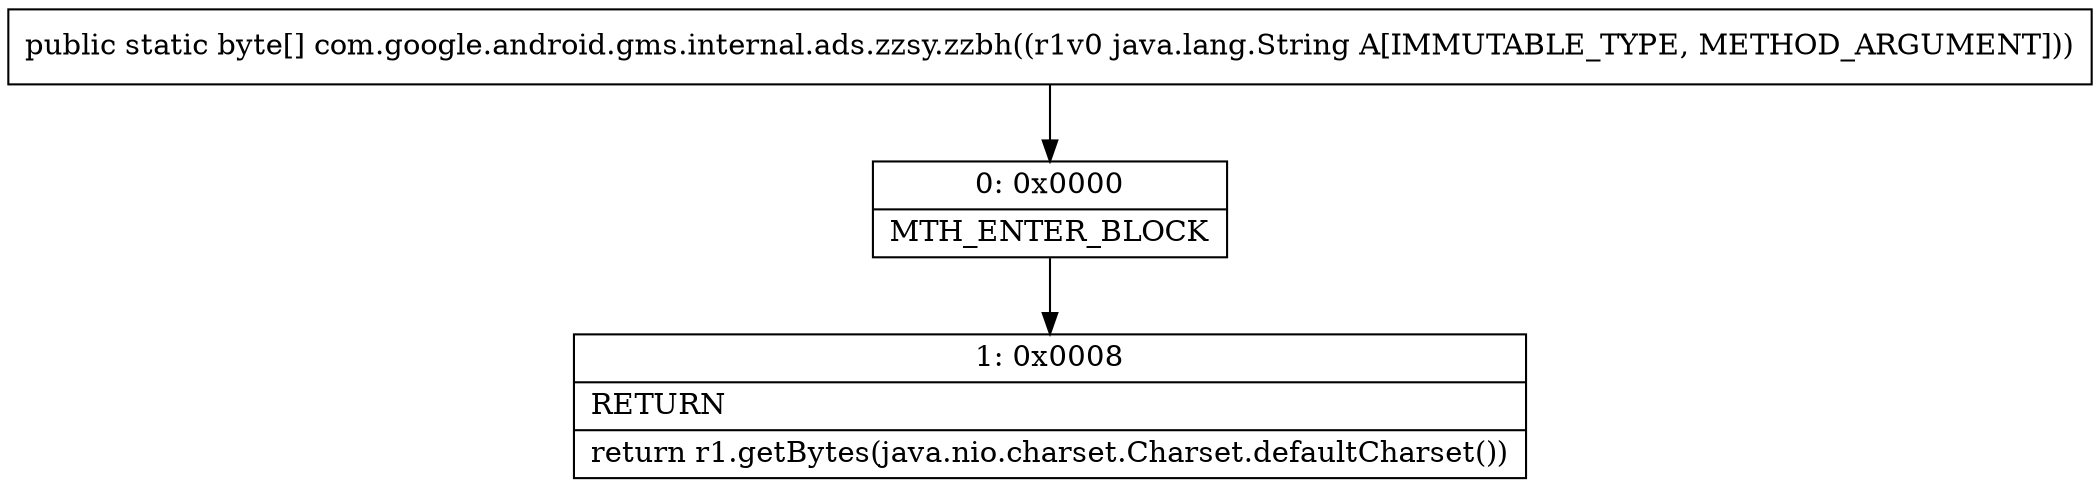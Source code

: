 digraph "CFG forcom.google.android.gms.internal.ads.zzsy.zzbh(Ljava\/lang\/String;)[B" {
Node_0 [shape=record,label="{0\:\ 0x0000|MTH_ENTER_BLOCK\l}"];
Node_1 [shape=record,label="{1\:\ 0x0008|RETURN\l|return r1.getBytes(java.nio.charset.Charset.defaultCharset())\l}"];
MethodNode[shape=record,label="{public static byte[] com.google.android.gms.internal.ads.zzsy.zzbh((r1v0 java.lang.String A[IMMUTABLE_TYPE, METHOD_ARGUMENT])) }"];
MethodNode -> Node_0;
Node_0 -> Node_1;
}

